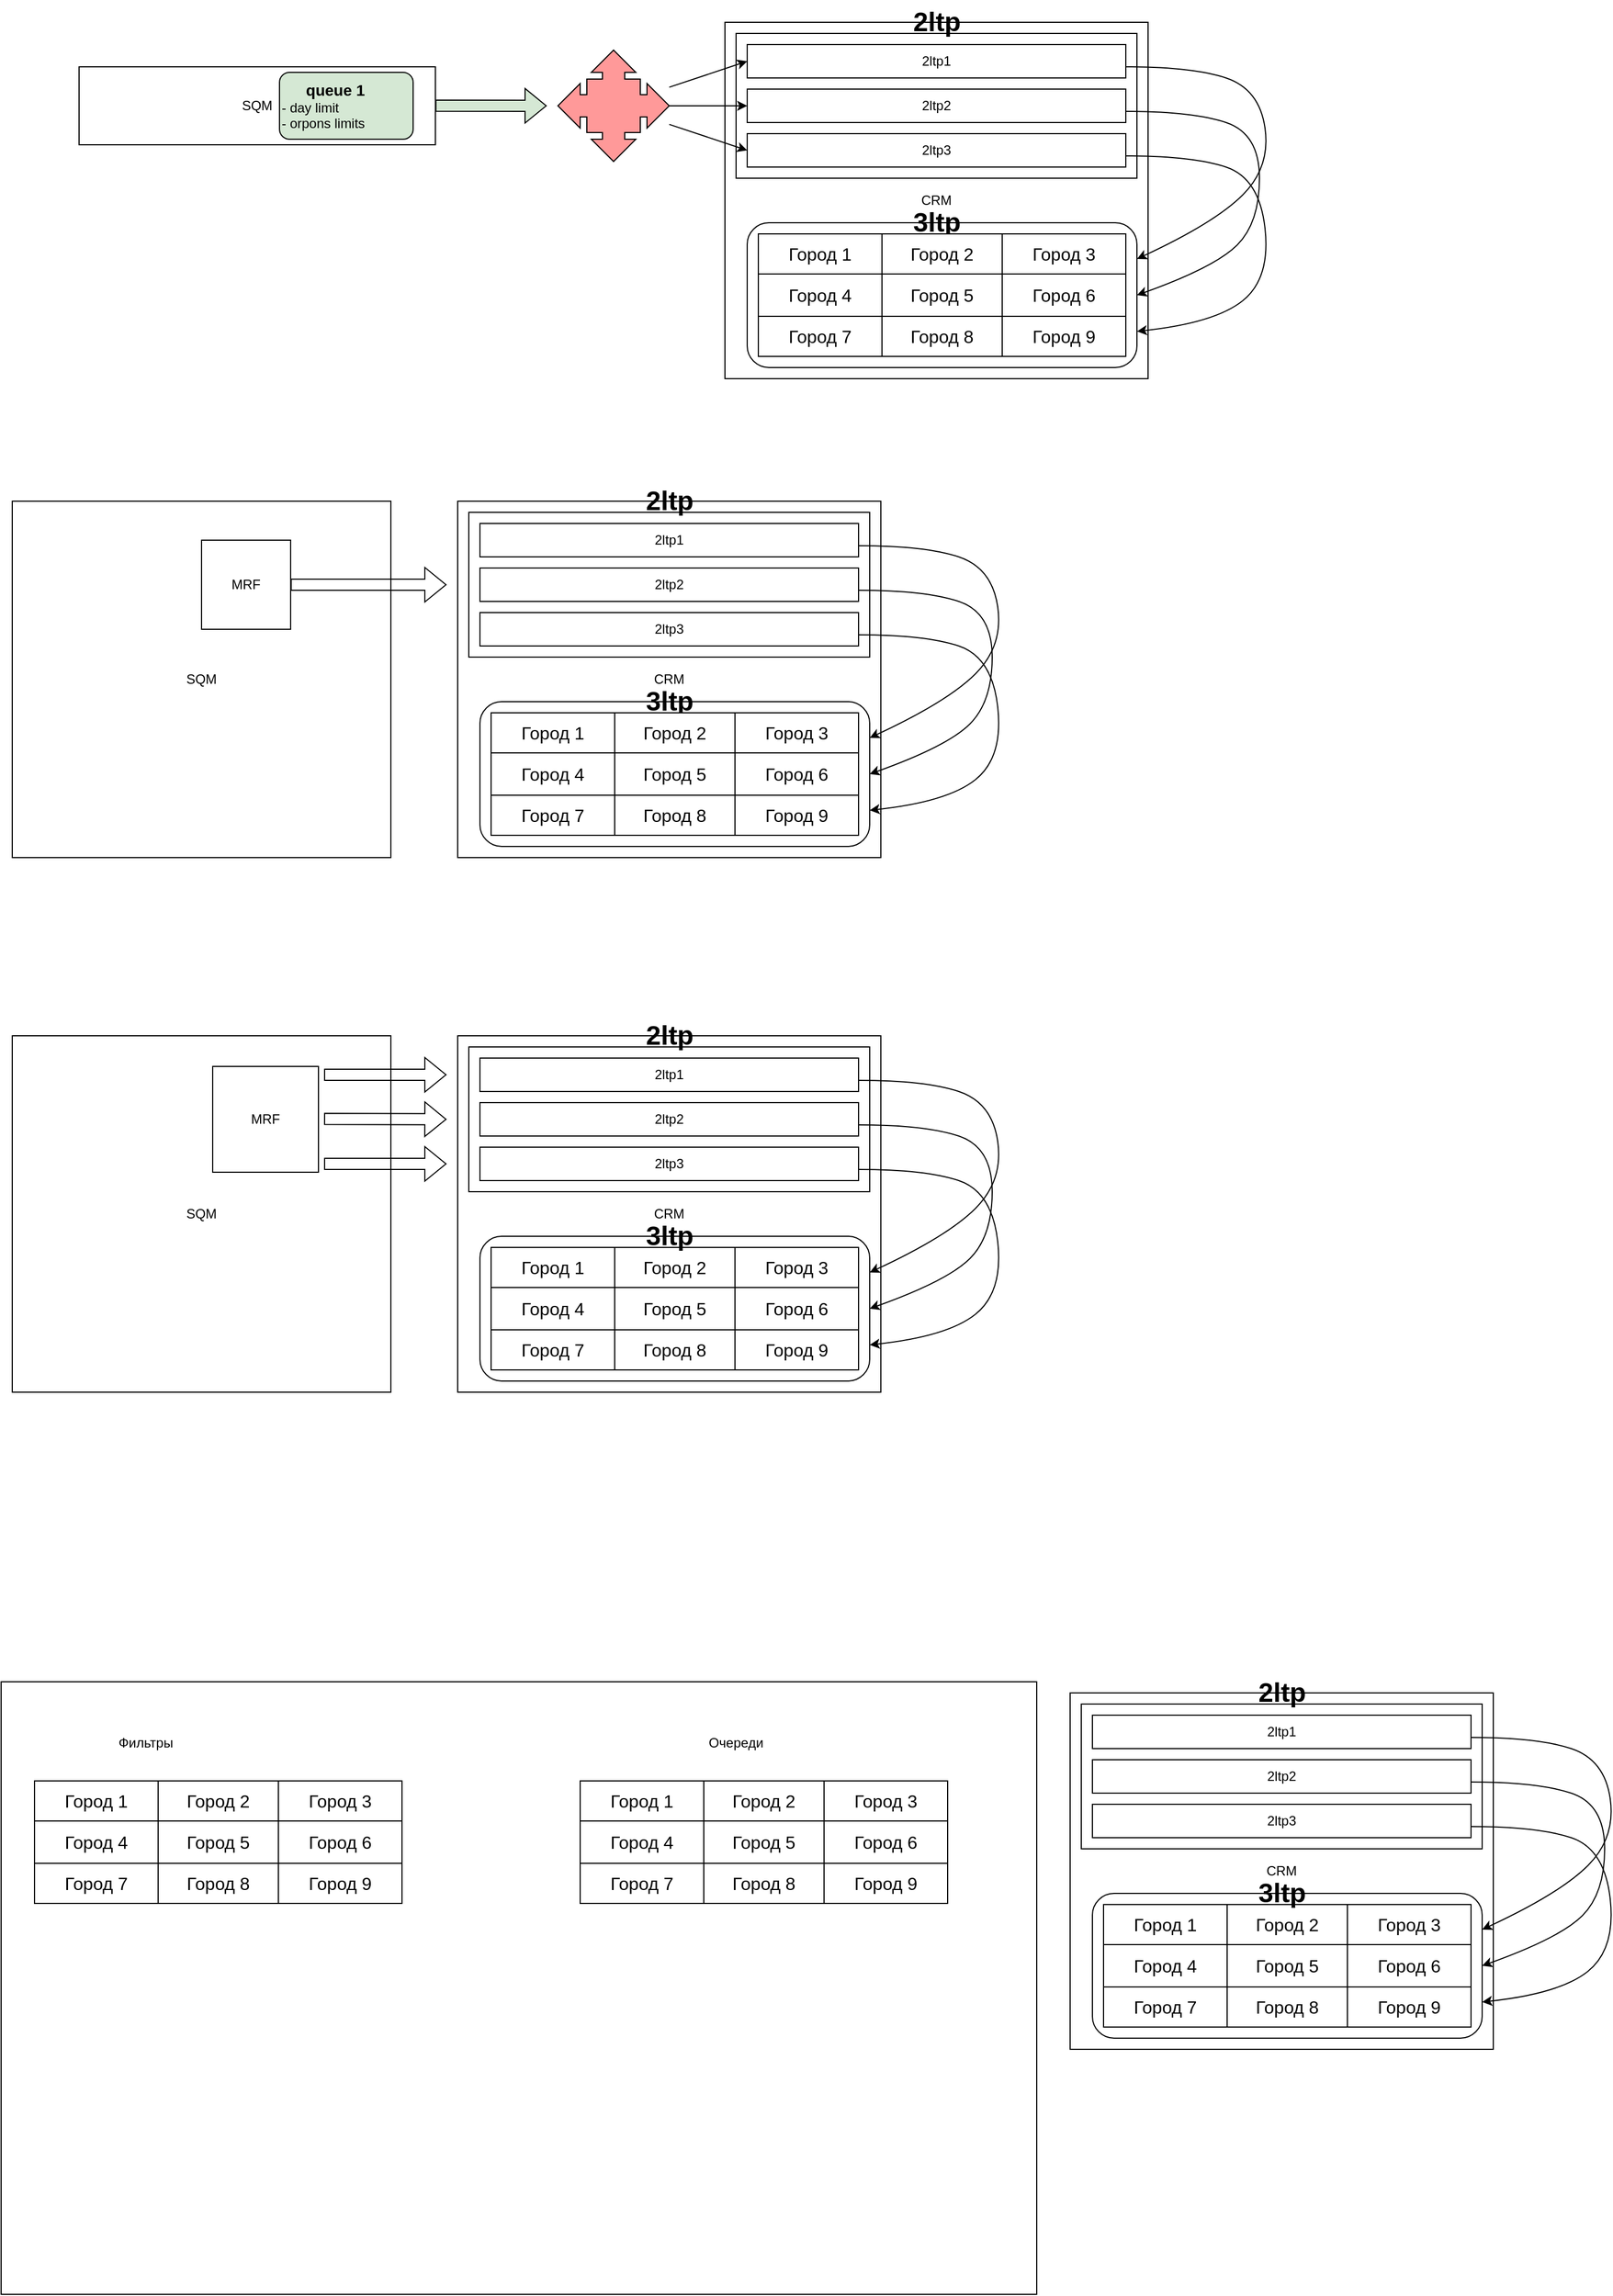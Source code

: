 <mxfile version="21.6.8" type="github">
  <diagram name="Страница 1" id="_SgSxWSje88ycNQbs6yl">
    <mxGraphModel dx="1205" dy="1643" grid="1" gridSize="10" guides="1" tooltips="1" connect="1" arrows="1" fold="1" page="1" pageScale="1" pageWidth="827" pageHeight="1169" math="0" shadow="0">
      <root>
        <mxCell id="0" />
        <mxCell id="1" parent="0" />
        <mxCell id="6tDO8C93BkJm-LoGMtiR-123" value="" style="rounded=0;whiteSpace=wrap;html=1;" parent="1" vertex="1">
          <mxGeometry x="30" y="1080" width="930" height="550" as="geometry" />
        </mxCell>
        <mxCell id="6tDO8C93BkJm-LoGMtiR-1" value="SQM" style="rounded=0;whiteSpace=wrap;html=1;" parent="1" vertex="1">
          <mxGeometry x="40" y="20" width="340" height="320" as="geometry" />
        </mxCell>
        <mxCell id="6tDO8C93BkJm-LoGMtiR-2" value="CRM" style="rounded=0;whiteSpace=wrap;html=1;" parent="1" vertex="1">
          <mxGeometry x="440" y="20" width="380" height="320" as="geometry" />
        </mxCell>
        <mxCell id="6tDO8C93BkJm-LoGMtiR-3" value="" style="rounded=0;whiteSpace=wrap;html=1;" parent="1" vertex="1">
          <mxGeometry x="450" y="30" width="360" height="130" as="geometry" />
        </mxCell>
        <mxCell id="6tDO8C93BkJm-LoGMtiR-5" value="" style="rounded=1;whiteSpace=wrap;html=1;" parent="1" vertex="1">
          <mxGeometry x="460" y="200" width="350" height="130" as="geometry" />
        </mxCell>
        <mxCell id="6tDO8C93BkJm-LoGMtiR-6" value="" style="rounded=0;whiteSpace=wrap;html=1;" parent="1" vertex="1">
          <mxGeometry x="460" y="40" width="340" height="30" as="geometry" />
        </mxCell>
        <mxCell id="6tDO8C93BkJm-LoGMtiR-7" value="" style="rounded=0;whiteSpace=wrap;html=1;" parent="1" vertex="1">
          <mxGeometry x="460" y="80" width="340" height="30" as="geometry" />
        </mxCell>
        <mxCell id="6tDO8C93BkJm-LoGMtiR-8" value="" style="rounded=0;whiteSpace=wrap;html=1;" parent="1" vertex="1">
          <mxGeometry x="460" y="120" width="340" height="30" as="geometry" />
        </mxCell>
        <mxCell id="6tDO8C93BkJm-LoGMtiR-10" value="" style="curved=1;endArrow=classic;html=1;rounded=0;entryX=1;entryY=0.25;entryDx=0;entryDy=0;" parent="1" target="6tDO8C93BkJm-LoGMtiR-5" edge="1">
          <mxGeometry width="50" height="50" relative="1" as="geometry">
            <mxPoint x="800" y="60" as="sourcePoint" />
            <mxPoint x="860" y="180" as="targetPoint" />
            <Array as="points">
              <mxPoint x="860" y="60" />
              <mxPoint x="920" y="80" />
              <mxPoint x="930" y="150" />
              <mxPoint x="880" y="200" />
            </Array>
          </mxGeometry>
        </mxCell>
        <mxCell id="6tDO8C93BkJm-LoGMtiR-11" value="" style="curved=1;endArrow=classic;html=1;rounded=0;entryX=1;entryY=0.5;entryDx=0;entryDy=0;" parent="1" target="6tDO8C93BkJm-LoGMtiR-5" edge="1">
          <mxGeometry width="50" height="50" relative="1" as="geometry">
            <mxPoint x="800" y="100" as="sourcePoint" />
            <mxPoint x="635" y="240" as="targetPoint" />
            <Array as="points">
              <mxPoint x="860" y="100" />
              <mxPoint x="920" y="120" />
              <mxPoint x="920" y="200" />
              <mxPoint x="880" y="240" />
            </Array>
          </mxGeometry>
        </mxCell>
        <mxCell id="6tDO8C93BkJm-LoGMtiR-12" value="" style="curved=1;endArrow=classic;html=1;rounded=0;entryX=1;entryY=0.75;entryDx=0;entryDy=0;" parent="1" target="6tDO8C93BkJm-LoGMtiR-5" edge="1">
          <mxGeometry width="50" height="50" relative="1" as="geometry">
            <mxPoint x="800" y="140" as="sourcePoint" />
            <mxPoint x="810" y="240" as="targetPoint" />
            <Array as="points">
              <mxPoint x="860" y="140" />
              <mxPoint x="920" y="160" />
              <mxPoint x="930" y="250" />
              <mxPoint x="880" y="290" />
            </Array>
          </mxGeometry>
        </mxCell>
        <mxCell id="6tDO8C93BkJm-LoGMtiR-26" value="3ltp" style="text;strokeColor=none;fillColor=none;html=1;fontSize=24;fontStyle=1;verticalAlign=middle;align=center;" parent="1" vertex="1">
          <mxGeometry x="580" y="180" width="100" height="40" as="geometry" />
        </mxCell>
        <mxCell id="6tDO8C93BkJm-LoGMtiR-27" value="2ltp" style="text;strokeColor=none;fillColor=none;html=1;fontSize=24;fontStyle=1;verticalAlign=middle;align=center;" parent="1" vertex="1">
          <mxGeometry x="580" width="100" height="40" as="geometry" />
        </mxCell>
        <mxCell id="6tDO8C93BkJm-LoGMtiR-28" value="2ltp1" style="text;html=1;strokeColor=none;fillColor=none;align=center;verticalAlign=middle;whiteSpace=wrap;rounded=0;" parent="1" vertex="1">
          <mxGeometry x="600" y="40" width="60" height="30" as="geometry" />
        </mxCell>
        <mxCell id="6tDO8C93BkJm-LoGMtiR-29" value="2ltp2" style="text;html=1;strokeColor=none;fillColor=none;align=center;verticalAlign=middle;whiteSpace=wrap;rounded=0;" parent="1" vertex="1">
          <mxGeometry x="600" y="80" width="60" height="30" as="geometry" />
        </mxCell>
        <mxCell id="6tDO8C93BkJm-LoGMtiR-30" value="2ltp3" style="text;html=1;strokeColor=none;fillColor=none;align=center;verticalAlign=middle;whiteSpace=wrap;rounded=0;" parent="1" vertex="1">
          <mxGeometry x="600" y="120" width="60" height="30" as="geometry" />
        </mxCell>
        <mxCell id="6tDO8C93BkJm-LoGMtiR-31" value="" style="shape=flexArrow;endArrow=classic;html=1;rounded=0;" parent="1" source="6tDO8C93BkJm-LoGMtiR-32" edge="1">
          <mxGeometry width="50" height="50" relative="1" as="geometry">
            <mxPoint x="330" y="90" as="sourcePoint" />
            <mxPoint x="430" y="95" as="targetPoint" />
          </mxGeometry>
        </mxCell>
        <mxCell id="6tDO8C93BkJm-LoGMtiR-32" value="MRF" style="whiteSpace=wrap;html=1;aspect=fixed;" parent="1" vertex="1">
          <mxGeometry x="210" y="55" width="80" height="80" as="geometry" />
        </mxCell>
        <mxCell id="6tDO8C93BkJm-LoGMtiR-33" value="SQM" style="rounded=0;whiteSpace=wrap;html=1;" parent="1" vertex="1">
          <mxGeometry x="40" y="500" width="340" height="320" as="geometry" />
        </mxCell>
        <mxCell id="6tDO8C93BkJm-LoGMtiR-34" value="CRM" style="rounded=0;whiteSpace=wrap;html=1;" parent="1" vertex="1">
          <mxGeometry x="440" y="500" width="380" height="320" as="geometry" />
        </mxCell>
        <mxCell id="6tDO8C93BkJm-LoGMtiR-35" value="" style="rounded=0;whiteSpace=wrap;html=1;" parent="1" vertex="1">
          <mxGeometry x="450" y="510" width="360" height="130" as="geometry" />
        </mxCell>
        <mxCell id="6tDO8C93BkJm-LoGMtiR-36" value="" style="rounded=1;whiteSpace=wrap;html=1;" parent="1" vertex="1">
          <mxGeometry x="460" y="680" width="350" height="130" as="geometry" />
        </mxCell>
        <mxCell id="6tDO8C93BkJm-LoGMtiR-37" value="" style="rounded=0;whiteSpace=wrap;html=1;" parent="1" vertex="1">
          <mxGeometry x="460" y="520" width="340" height="30" as="geometry" />
        </mxCell>
        <mxCell id="6tDO8C93BkJm-LoGMtiR-38" value="" style="rounded=0;whiteSpace=wrap;html=1;" parent="1" vertex="1">
          <mxGeometry x="460" y="560" width="340" height="30" as="geometry" />
        </mxCell>
        <mxCell id="6tDO8C93BkJm-LoGMtiR-39" value="" style="rounded=0;whiteSpace=wrap;html=1;" parent="1" vertex="1">
          <mxGeometry x="460" y="600" width="340" height="30" as="geometry" />
        </mxCell>
        <mxCell id="6tDO8C93BkJm-LoGMtiR-40" value="" style="curved=1;endArrow=classic;html=1;rounded=0;entryX=1;entryY=0.25;entryDx=0;entryDy=0;" parent="1" target="6tDO8C93BkJm-LoGMtiR-36" edge="1">
          <mxGeometry width="50" height="50" relative="1" as="geometry">
            <mxPoint x="800" y="540" as="sourcePoint" />
            <mxPoint x="860" y="660" as="targetPoint" />
            <Array as="points">
              <mxPoint x="860" y="540" />
              <mxPoint x="920" y="560" />
              <mxPoint x="930" y="630" />
              <mxPoint x="880" y="680" />
            </Array>
          </mxGeometry>
        </mxCell>
        <mxCell id="6tDO8C93BkJm-LoGMtiR-41" value="" style="curved=1;endArrow=classic;html=1;rounded=0;entryX=1;entryY=0.5;entryDx=0;entryDy=0;" parent="1" target="6tDO8C93BkJm-LoGMtiR-36" edge="1">
          <mxGeometry width="50" height="50" relative="1" as="geometry">
            <mxPoint x="800" y="580" as="sourcePoint" />
            <mxPoint x="635" y="720" as="targetPoint" />
            <Array as="points">
              <mxPoint x="860" y="580" />
              <mxPoint x="920" y="600" />
              <mxPoint x="920" y="680" />
              <mxPoint x="880" y="720" />
            </Array>
          </mxGeometry>
        </mxCell>
        <mxCell id="6tDO8C93BkJm-LoGMtiR-42" value="" style="curved=1;endArrow=classic;html=1;rounded=0;entryX=1;entryY=0.75;entryDx=0;entryDy=0;" parent="1" target="6tDO8C93BkJm-LoGMtiR-36" edge="1">
          <mxGeometry width="50" height="50" relative="1" as="geometry">
            <mxPoint x="800" y="620" as="sourcePoint" />
            <mxPoint x="810" y="720" as="targetPoint" />
            <Array as="points">
              <mxPoint x="860" y="620" />
              <mxPoint x="920" y="640" />
              <mxPoint x="930" y="730" />
              <mxPoint x="880" y="770" />
            </Array>
          </mxGeometry>
        </mxCell>
        <mxCell id="6tDO8C93BkJm-LoGMtiR-43" value="" style="shape=table;startSize=0;container=1;collapsible=0;childLayout=tableLayout;fontSize=16;" parent="1" vertex="1">
          <mxGeometry x="470" y="690" width="330" height="110" as="geometry" />
        </mxCell>
        <mxCell id="6tDO8C93BkJm-LoGMtiR-44" value="" style="shape=tableRow;horizontal=0;startSize=0;swimlaneHead=0;swimlaneBody=0;strokeColor=inherit;top=0;left=0;bottom=0;right=0;collapsible=0;dropTarget=0;fillColor=none;points=[[0,0.5],[1,0.5]];portConstraint=eastwest;fontSize=16;" parent="6tDO8C93BkJm-LoGMtiR-43" vertex="1">
          <mxGeometry width="330" height="36" as="geometry" />
        </mxCell>
        <mxCell id="6tDO8C93BkJm-LoGMtiR-45" value="Город 1" style="shape=partialRectangle;html=1;whiteSpace=wrap;connectable=0;strokeColor=inherit;overflow=hidden;fillColor=none;top=0;left=0;bottom=0;right=0;pointerEvents=1;fontSize=16;" parent="6tDO8C93BkJm-LoGMtiR-44" vertex="1">
          <mxGeometry width="111" height="36" as="geometry">
            <mxRectangle width="111" height="36" as="alternateBounds" />
          </mxGeometry>
        </mxCell>
        <mxCell id="6tDO8C93BkJm-LoGMtiR-46" value="Город 2" style="shape=partialRectangle;html=1;whiteSpace=wrap;connectable=0;strokeColor=inherit;overflow=hidden;fillColor=none;top=0;left=0;bottom=0;right=0;pointerEvents=1;fontSize=16;" parent="6tDO8C93BkJm-LoGMtiR-44" vertex="1">
          <mxGeometry x="111" width="108" height="36" as="geometry">
            <mxRectangle width="108" height="36" as="alternateBounds" />
          </mxGeometry>
        </mxCell>
        <mxCell id="6tDO8C93BkJm-LoGMtiR-47" value="Город 3" style="shape=partialRectangle;html=1;whiteSpace=wrap;connectable=0;strokeColor=inherit;overflow=hidden;fillColor=none;top=0;left=0;bottom=0;right=0;pointerEvents=1;fontSize=16;" parent="6tDO8C93BkJm-LoGMtiR-44" vertex="1">
          <mxGeometry x="219" width="111" height="36" as="geometry">
            <mxRectangle width="111" height="36" as="alternateBounds" />
          </mxGeometry>
        </mxCell>
        <mxCell id="6tDO8C93BkJm-LoGMtiR-48" value="" style="shape=tableRow;horizontal=0;startSize=0;swimlaneHead=0;swimlaneBody=0;strokeColor=inherit;top=0;left=0;bottom=0;right=0;collapsible=0;dropTarget=0;fillColor=none;points=[[0,0.5],[1,0.5]];portConstraint=eastwest;fontSize=16;" parent="6tDO8C93BkJm-LoGMtiR-43" vertex="1">
          <mxGeometry y="36" width="330" height="38" as="geometry" />
        </mxCell>
        <mxCell id="6tDO8C93BkJm-LoGMtiR-49" value="Город 4" style="shape=partialRectangle;html=1;whiteSpace=wrap;connectable=0;strokeColor=inherit;overflow=hidden;fillColor=none;top=0;left=0;bottom=0;right=0;pointerEvents=1;fontSize=16;" parent="6tDO8C93BkJm-LoGMtiR-48" vertex="1">
          <mxGeometry width="111" height="38" as="geometry">
            <mxRectangle width="111" height="38" as="alternateBounds" />
          </mxGeometry>
        </mxCell>
        <mxCell id="6tDO8C93BkJm-LoGMtiR-50" value="Город 5" style="shape=partialRectangle;html=1;whiteSpace=wrap;connectable=0;strokeColor=inherit;overflow=hidden;fillColor=none;top=0;left=0;bottom=0;right=0;pointerEvents=1;fontSize=16;" parent="6tDO8C93BkJm-LoGMtiR-48" vertex="1">
          <mxGeometry x="111" width="108" height="38" as="geometry">
            <mxRectangle width="108" height="38" as="alternateBounds" />
          </mxGeometry>
        </mxCell>
        <mxCell id="6tDO8C93BkJm-LoGMtiR-51" value="Город 6" style="shape=partialRectangle;html=1;whiteSpace=wrap;connectable=0;strokeColor=inherit;overflow=hidden;fillColor=none;top=0;left=0;bottom=0;right=0;pointerEvents=1;fontSize=16;" parent="6tDO8C93BkJm-LoGMtiR-48" vertex="1">
          <mxGeometry x="219" width="111" height="38" as="geometry">
            <mxRectangle width="111" height="38" as="alternateBounds" />
          </mxGeometry>
        </mxCell>
        <mxCell id="6tDO8C93BkJm-LoGMtiR-52" value="" style="shape=tableRow;horizontal=0;startSize=0;swimlaneHead=0;swimlaneBody=0;strokeColor=inherit;top=0;left=0;bottom=0;right=0;collapsible=0;dropTarget=0;fillColor=none;points=[[0,0.5],[1,0.5]];portConstraint=eastwest;fontSize=16;" parent="6tDO8C93BkJm-LoGMtiR-43" vertex="1">
          <mxGeometry y="74" width="330" height="36" as="geometry" />
        </mxCell>
        <mxCell id="6tDO8C93BkJm-LoGMtiR-53" value="Город 7" style="shape=partialRectangle;html=1;whiteSpace=wrap;connectable=0;strokeColor=inherit;overflow=hidden;fillColor=none;top=0;left=0;bottom=0;right=0;pointerEvents=1;fontSize=16;" parent="6tDO8C93BkJm-LoGMtiR-52" vertex="1">
          <mxGeometry width="111" height="36" as="geometry">
            <mxRectangle width="111" height="36" as="alternateBounds" />
          </mxGeometry>
        </mxCell>
        <mxCell id="6tDO8C93BkJm-LoGMtiR-54" value="Город 8" style="shape=partialRectangle;html=1;whiteSpace=wrap;connectable=0;strokeColor=inherit;overflow=hidden;fillColor=none;top=0;left=0;bottom=0;right=0;pointerEvents=1;fontSize=16;" parent="6tDO8C93BkJm-LoGMtiR-52" vertex="1">
          <mxGeometry x="111" width="108" height="36" as="geometry">
            <mxRectangle width="108" height="36" as="alternateBounds" />
          </mxGeometry>
        </mxCell>
        <mxCell id="6tDO8C93BkJm-LoGMtiR-55" value="Город 9" style="shape=partialRectangle;html=1;whiteSpace=wrap;connectable=0;strokeColor=inherit;overflow=hidden;fillColor=none;top=0;left=0;bottom=0;right=0;pointerEvents=1;fontSize=16;" parent="6tDO8C93BkJm-LoGMtiR-52" vertex="1">
          <mxGeometry x="219" width="111" height="36" as="geometry">
            <mxRectangle width="111" height="36" as="alternateBounds" />
          </mxGeometry>
        </mxCell>
        <mxCell id="6tDO8C93BkJm-LoGMtiR-56" value="3ltp" style="text;strokeColor=none;fillColor=none;html=1;fontSize=24;fontStyle=1;verticalAlign=middle;align=center;" parent="1" vertex="1">
          <mxGeometry x="580" y="660" width="100" height="40" as="geometry" />
        </mxCell>
        <mxCell id="6tDO8C93BkJm-LoGMtiR-57" value="2ltp" style="text;strokeColor=none;fillColor=none;html=1;fontSize=24;fontStyle=1;verticalAlign=middle;align=center;" parent="1" vertex="1">
          <mxGeometry x="580" y="480" width="100" height="40" as="geometry" />
        </mxCell>
        <mxCell id="6tDO8C93BkJm-LoGMtiR-58" value="2ltp1" style="text;html=1;strokeColor=none;fillColor=none;align=center;verticalAlign=middle;whiteSpace=wrap;rounded=0;" parent="1" vertex="1">
          <mxGeometry x="600" y="520" width="60" height="30" as="geometry" />
        </mxCell>
        <mxCell id="6tDO8C93BkJm-LoGMtiR-59" value="2ltp2" style="text;html=1;strokeColor=none;fillColor=none;align=center;verticalAlign=middle;whiteSpace=wrap;rounded=0;" parent="1" vertex="1">
          <mxGeometry x="600" y="560" width="60" height="30" as="geometry" />
        </mxCell>
        <mxCell id="6tDO8C93BkJm-LoGMtiR-60" value="2ltp3" style="text;html=1;strokeColor=none;fillColor=none;align=center;verticalAlign=middle;whiteSpace=wrap;rounded=0;" parent="1" vertex="1">
          <mxGeometry x="600" y="600" width="60" height="30" as="geometry" />
        </mxCell>
        <mxCell id="6tDO8C93BkJm-LoGMtiR-61" value="" style="shape=flexArrow;endArrow=classic;html=1;rounded=0;" parent="1" edge="1">
          <mxGeometry width="50" height="50" relative="1" as="geometry">
            <mxPoint x="320" y="535" as="sourcePoint" />
            <mxPoint x="430" y="535" as="targetPoint" />
          </mxGeometry>
        </mxCell>
        <mxCell id="6tDO8C93BkJm-LoGMtiR-62" value="MRF" style="whiteSpace=wrap;html=1;aspect=fixed;" parent="1" vertex="1">
          <mxGeometry x="220" y="527.5" width="95" height="95" as="geometry" />
        </mxCell>
        <mxCell id="6tDO8C93BkJm-LoGMtiR-63" value="" style="shape=flexArrow;endArrow=classic;html=1;rounded=0;" parent="1" edge="1">
          <mxGeometry width="50" height="50" relative="1" as="geometry">
            <mxPoint x="320" y="574.58" as="sourcePoint" />
            <mxPoint x="430" y="575" as="targetPoint" />
          </mxGeometry>
        </mxCell>
        <mxCell id="6tDO8C93BkJm-LoGMtiR-64" value="" style="shape=flexArrow;endArrow=classic;html=1;rounded=0;" parent="1" edge="1">
          <mxGeometry width="50" height="50" relative="1" as="geometry">
            <mxPoint x="320" y="615" as="sourcePoint" />
            <mxPoint x="430" y="615" as="targetPoint" />
          </mxGeometry>
        </mxCell>
        <mxCell id="6tDO8C93BkJm-LoGMtiR-65" value="" style="shape=table;startSize=0;container=1;collapsible=0;childLayout=tableLayout;fontSize=16;" parent="1" vertex="1">
          <mxGeometry x="470" y="210" width="330" height="110" as="geometry" />
        </mxCell>
        <mxCell id="6tDO8C93BkJm-LoGMtiR-66" value="" style="shape=tableRow;horizontal=0;startSize=0;swimlaneHead=0;swimlaneBody=0;strokeColor=inherit;top=0;left=0;bottom=0;right=0;collapsible=0;dropTarget=0;fillColor=none;points=[[0,0.5],[1,0.5]];portConstraint=eastwest;fontSize=16;" parent="6tDO8C93BkJm-LoGMtiR-65" vertex="1">
          <mxGeometry width="330" height="36" as="geometry" />
        </mxCell>
        <mxCell id="6tDO8C93BkJm-LoGMtiR-67" value="Город 1" style="shape=partialRectangle;html=1;whiteSpace=wrap;connectable=0;strokeColor=inherit;overflow=hidden;fillColor=none;top=0;left=0;bottom=0;right=0;pointerEvents=1;fontSize=16;" parent="6tDO8C93BkJm-LoGMtiR-66" vertex="1">
          <mxGeometry width="111" height="36" as="geometry">
            <mxRectangle width="111" height="36" as="alternateBounds" />
          </mxGeometry>
        </mxCell>
        <mxCell id="6tDO8C93BkJm-LoGMtiR-68" value="Город 2" style="shape=partialRectangle;html=1;whiteSpace=wrap;connectable=0;strokeColor=inherit;overflow=hidden;fillColor=none;top=0;left=0;bottom=0;right=0;pointerEvents=1;fontSize=16;" parent="6tDO8C93BkJm-LoGMtiR-66" vertex="1">
          <mxGeometry x="111" width="108" height="36" as="geometry">
            <mxRectangle width="108" height="36" as="alternateBounds" />
          </mxGeometry>
        </mxCell>
        <mxCell id="6tDO8C93BkJm-LoGMtiR-69" value="Город 3" style="shape=partialRectangle;html=1;whiteSpace=wrap;connectable=0;strokeColor=inherit;overflow=hidden;fillColor=none;top=0;left=0;bottom=0;right=0;pointerEvents=1;fontSize=16;" parent="6tDO8C93BkJm-LoGMtiR-66" vertex="1">
          <mxGeometry x="219" width="111" height="36" as="geometry">
            <mxRectangle width="111" height="36" as="alternateBounds" />
          </mxGeometry>
        </mxCell>
        <mxCell id="6tDO8C93BkJm-LoGMtiR-70" value="" style="shape=tableRow;horizontal=0;startSize=0;swimlaneHead=0;swimlaneBody=0;strokeColor=inherit;top=0;left=0;bottom=0;right=0;collapsible=0;dropTarget=0;fillColor=none;points=[[0,0.5],[1,0.5]];portConstraint=eastwest;fontSize=16;" parent="6tDO8C93BkJm-LoGMtiR-65" vertex="1">
          <mxGeometry y="36" width="330" height="38" as="geometry" />
        </mxCell>
        <mxCell id="6tDO8C93BkJm-LoGMtiR-71" value="Город 4" style="shape=partialRectangle;html=1;whiteSpace=wrap;connectable=0;strokeColor=inherit;overflow=hidden;fillColor=none;top=0;left=0;bottom=0;right=0;pointerEvents=1;fontSize=16;" parent="6tDO8C93BkJm-LoGMtiR-70" vertex="1">
          <mxGeometry width="111" height="38" as="geometry">
            <mxRectangle width="111" height="38" as="alternateBounds" />
          </mxGeometry>
        </mxCell>
        <mxCell id="6tDO8C93BkJm-LoGMtiR-72" value="Город 5" style="shape=partialRectangle;html=1;whiteSpace=wrap;connectable=0;strokeColor=inherit;overflow=hidden;fillColor=none;top=0;left=0;bottom=0;right=0;pointerEvents=1;fontSize=16;" parent="6tDO8C93BkJm-LoGMtiR-70" vertex="1">
          <mxGeometry x="111" width="108" height="38" as="geometry">
            <mxRectangle width="108" height="38" as="alternateBounds" />
          </mxGeometry>
        </mxCell>
        <mxCell id="6tDO8C93BkJm-LoGMtiR-73" value="Город 6" style="shape=partialRectangle;html=1;whiteSpace=wrap;connectable=0;strokeColor=inherit;overflow=hidden;fillColor=none;top=0;left=0;bottom=0;right=0;pointerEvents=1;fontSize=16;" parent="6tDO8C93BkJm-LoGMtiR-70" vertex="1">
          <mxGeometry x="219" width="111" height="38" as="geometry">
            <mxRectangle width="111" height="38" as="alternateBounds" />
          </mxGeometry>
        </mxCell>
        <mxCell id="6tDO8C93BkJm-LoGMtiR-74" value="" style="shape=tableRow;horizontal=0;startSize=0;swimlaneHead=0;swimlaneBody=0;strokeColor=inherit;top=0;left=0;bottom=0;right=0;collapsible=0;dropTarget=0;fillColor=none;points=[[0,0.5],[1,0.5]];portConstraint=eastwest;fontSize=16;" parent="6tDO8C93BkJm-LoGMtiR-65" vertex="1">
          <mxGeometry y="74" width="330" height="36" as="geometry" />
        </mxCell>
        <mxCell id="6tDO8C93BkJm-LoGMtiR-75" value="Город 7" style="shape=partialRectangle;html=1;whiteSpace=wrap;connectable=0;strokeColor=inherit;overflow=hidden;fillColor=none;top=0;left=0;bottom=0;right=0;pointerEvents=1;fontSize=16;" parent="6tDO8C93BkJm-LoGMtiR-74" vertex="1">
          <mxGeometry width="111" height="36" as="geometry">
            <mxRectangle width="111" height="36" as="alternateBounds" />
          </mxGeometry>
        </mxCell>
        <mxCell id="6tDO8C93BkJm-LoGMtiR-76" value="Город 8" style="shape=partialRectangle;html=1;whiteSpace=wrap;connectable=0;strokeColor=inherit;overflow=hidden;fillColor=none;top=0;left=0;bottom=0;right=0;pointerEvents=1;fontSize=16;" parent="6tDO8C93BkJm-LoGMtiR-74" vertex="1">
          <mxGeometry x="111" width="108" height="36" as="geometry">
            <mxRectangle width="108" height="36" as="alternateBounds" />
          </mxGeometry>
        </mxCell>
        <mxCell id="6tDO8C93BkJm-LoGMtiR-77" value="Город 9" style="shape=partialRectangle;html=1;whiteSpace=wrap;connectable=0;strokeColor=inherit;overflow=hidden;fillColor=none;top=0;left=0;bottom=0;right=0;pointerEvents=1;fontSize=16;" parent="6tDO8C93BkJm-LoGMtiR-74" vertex="1">
          <mxGeometry x="219" width="111" height="36" as="geometry">
            <mxRectangle width="111" height="36" as="alternateBounds" />
          </mxGeometry>
        </mxCell>
        <mxCell id="6tDO8C93BkJm-LoGMtiR-79" value="CRM" style="rounded=0;whiteSpace=wrap;html=1;" parent="1" vertex="1">
          <mxGeometry x="990" y="1090" width="380" height="320" as="geometry" />
        </mxCell>
        <mxCell id="6tDO8C93BkJm-LoGMtiR-80" value="" style="rounded=0;whiteSpace=wrap;html=1;" parent="1" vertex="1">
          <mxGeometry x="1000" y="1100" width="360" height="130" as="geometry" />
        </mxCell>
        <mxCell id="6tDO8C93BkJm-LoGMtiR-81" value="" style="rounded=1;whiteSpace=wrap;html=1;" parent="1" vertex="1">
          <mxGeometry x="1010" y="1270" width="350" height="130" as="geometry" />
        </mxCell>
        <mxCell id="6tDO8C93BkJm-LoGMtiR-82" value="" style="rounded=0;whiteSpace=wrap;html=1;" parent="1" vertex="1">
          <mxGeometry x="1010" y="1110" width="340" height="30" as="geometry" />
        </mxCell>
        <mxCell id="6tDO8C93BkJm-LoGMtiR-83" value="" style="rounded=0;whiteSpace=wrap;html=1;" parent="1" vertex="1">
          <mxGeometry x="1010" y="1150" width="340" height="30" as="geometry" />
        </mxCell>
        <mxCell id="6tDO8C93BkJm-LoGMtiR-84" value="" style="rounded=0;whiteSpace=wrap;html=1;" parent="1" vertex="1">
          <mxGeometry x="1010" y="1190" width="340" height="30" as="geometry" />
        </mxCell>
        <mxCell id="6tDO8C93BkJm-LoGMtiR-85" value="" style="curved=1;endArrow=classic;html=1;rounded=0;entryX=1;entryY=0.25;entryDx=0;entryDy=0;" parent="1" target="6tDO8C93BkJm-LoGMtiR-81" edge="1">
          <mxGeometry width="50" height="50" relative="1" as="geometry">
            <mxPoint x="1350" y="1130" as="sourcePoint" />
            <mxPoint x="1410" y="1250" as="targetPoint" />
            <Array as="points">
              <mxPoint x="1410" y="1130" />
              <mxPoint x="1470" y="1150" />
              <mxPoint x="1480" y="1220" />
              <mxPoint x="1430" y="1270" />
            </Array>
          </mxGeometry>
        </mxCell>
        <mxCell id="6tDO8C93BkJm-LoGMtiR-86" value="" style="curved=1;endArrow=classic;html=1;rounded=0;entryX=1;entryY=0.5;entryDx=0;entryDy=0;" parent="1" target="6tDO8C93BkJm-LoGMtiR-81" edge="1">
          <mxGeometry width="50" height="50" relative="1" as="geometry">
            <mxPoint x="1350" y="1170" as="sourcePoint" />
            <mxPoint x="1185" y="1310" as="targetPoint" />
            <Array as="points">
              <mxPoint x="1410" y="1170" />
              <mxPoint x="1470" y="1190" />
              <mxPoint x="1470" y="1270" />
              <mxPoint x="1430" y="1310" />
            </Array>
          </mxGeometry>
        </mxCell>
        <mxCell id="6tDO8C93BkJm-LoGMtiR-87" value="" style="curved=1;endArrow=classic;html=1;rounded=0;entryX=1;entryY=0.75;entryDx=0;entryDy=0;" parent="1" target="6tDO8C93BkJm-LoGMtiR-81" edge="1">
          <mxGeometry width="50" height="50" relative="1" as="geometry">
            <mxPoint x="1350" y="1210" as="sourcePoint" />
            <mxPoint x="1360" y="1310" as="targetPoint" />
            <Array as="points">
              <mxPoint x="1410" y="1210" />
              <mxPoint x="1470" y="1230" />
              <mxPoint x="1480" y="1320" />
              <mxPoint x="1430" y="1360" />
            </Array>
          </mxGeometry>
        </mxCell>
        <mxCell id="6tDO8C93BkJm-LoGMtiR-88" value="" style="shape=table;startSize=0;container=1;collapsible=0;childLayout=tableLayout;fontSize=16;" parent="1" vertex="1">
          <mxGeometry x="1020" y="1280" width="330" height="110" as="geometry" />
        </mxCell>
        <mxCell id="6tDO8C93BkJm-LoGMtiR-89" value="" style="shape=tableRow;horizontal=0;startSize=0;swimlaneHead=0;swimlaneBody=0;strokeColor=inherit;top=0;left=0;bottom=0;right=0;collapsible=0;dropTarget=0;fillColor=none;points=[[0,0.5],[1,0.5]];portConstraint=eastwest;fontSize=16;" parent="6tDO8C93BkJm-LoGMtiR-88" vertex="1">
          <mxGeometry width="330" height="36" as="geometry" />
        </mxCell>
        <mxCell id="6tDO8C93BkJm-LoGMtiR-90" value="Город 1" style="shape=partialRectangle;html=1;whiteSpace=wrap;connectable=0;strokeColor=inherit;overflow=hidden;fillColor=none;top=0;left=0;bottom=0;right=0;pointerEvents=1;fontSize=16;" parent="6tDO8C93BkJm-LoGMtiR-89" vertex="1">
          <mxGeometry width="111" height="36" as="geometry">
            <mxRectangle width="111" height="36" as="alternateBounds" />
          </mxGeometry>
        </mxCell>
        <mxCell id="6tDO8C93BkJm-LoGMtiR-91" value="Город 2" style="shape=partialRectangle;html=1;whiteSpace=wrap;connectable=0;strokeColor=inherit;overflow=hidden;fillColor=none;top=0;left=0;bottom=0;right=0;pointerEvents=1;fontSize=16;" parent="6tDO8C93BkJm-LoGMtiR-89" vertex="1">
          <mxGeometry x="111" width="108" height="36" as="geometry">
            <mxRectangle width="108" height="36" as="alternateBounds" />
          </mxGeometry>
        </mxCell>
        <mxCell id="6tDO8C93BkJm-LoGMtiR-92" value="Город 3" style="shape=partialRectangle;html=1;whiteSpace=wrap;connectable=0;strokeColor=inherit;overflow=hidden;fillColor=none;top=0;left=0;bottom=0;right=0;pointerEvents=1;fontSize=16;" parent="6tDO8C93BkJm-LoGMtiR-89" vertex="1">
          <mxGeometry x="219" width="111" height="36" as="geometry">
            <mxRectangle width="111" height="36" as="alternateBounds" />
          </mxGeometry>
        </mxCell>
        <mxCell id="6tDO8C93BkJm-LoGMtiR-93" value="" style="shape=tableRow;horizontal=0;startSize=0;swimlaneHead=0;swimlaneBody=0;strokeColor=inherit;top=0;left=0;bottom=0;right=0;collapsible=0;dropTarget=0;fillColor=none;points=[[0,0.5],[1,0.5]];portConstraint=eastwest;fontSize=16;" parent="6tDO8C93BkJm-LoGMtiR-88" vertex="1">
          <mxGeometry y="36" width="330" height="38" as="geometry" />
        </mxCell>
        <mxCell id="6tDO8C93BkJm-LoGMtiR-94" value="Город 4" style="shape=partialRectangle;html=1;whiteSpace=wrap;connectable=0;strokeColor=inherit;overflow=hidden;fillColor=none;top=0;left=0;bottom=0;right=0;pointerEvents=1;fontSize=16;" parent="6tDO8C93BkJm-LoGMtiR-93" vertex="1">
          <mxGeometry width="111" height="38" as="geometry">
            <mxRectangle width="111" height="38" as="alternateBounds" />
          </mxGeometry>
        </mxCell>
        <mxCell id="6tDO8C93BkJm-LoGMtiR-95" value="Город 5" style="shape=partialRectangle;html=1;whiteSpace=wrap;connectable=0;strokeColor=inherit;overflow=hidden;fillColor=none;top=0;left=0;bottom=0;right=0;pointerEvents=1;fontSize=16;" parent="6tDO8C93BkJm-LoGMtiR-93" vertex="1">
          <mxGeometry x="111" width="108" height="38" as="geometry">
            <mxRectangle width="108" height="38" as="alternateBounds" />
          </mxGeometry>
        </mxCell>
        <mxCell id="6tDO8C93BkJm-LoGMtiR-96" value="Город 6" style="shape=partialRectangle;html=1;whiteSpace=wrap;connectable=0;strokeColor=inherit;overflow=hidden;fillColor=none;top=0;left=0;bottom=0;right=0;pointerEvents=1;fontSize=16;" parent="6tDO8C93BkJm-LoGMtiR-93" vertex="1">
          <mxGeometry x="219" width="111" height="38" as="geometry">
            <mxRectangle width="111" height="38" as="alternateBounds" />
          </mxGeometry>
        </mxCell>
        <mxCell id="6tDO8C93BkJm-LoGMtiR-97" value="" style="shape=tableRow;horizontal=0;startSize=0;swimlaneHead=0;swimlaneBody=0;strokeColor=inherit;top=0;left=0;bottom=0;right=0;collapsible=0;dropTarget=0;fillColor=none;points=[[0,0.5],[1,0.5]];portConstraint=eastwest;fontSize=16;" parent="6tDO8C93BkJm-LoGMtiR-88" vertex="1">
          <mxGeometry y="74" width="330" height="36" as="geometry" />
        </mxCell>
        <mxCell id="6tDO8C93BkJm-LoGMtiR-98" value="Город 7" style="shape=partialRectangle;html=1;whiteSpace=wrap;connectable=0;strokeColor=inherit;overflow=hidden;fillColor=none;top=0;left=0;bottom=0;right=0;pointerEvents=1;fontSize=16;" parent="6tDO8C93BkJm-LoGMtiR-97" vertex="1">
          <mxGeometry width="111" height="36" as="geometry">
            <mxRectangle width="111" height="36" as="alternateBounds" />
          </mxGeometry>
        </mxCell>
        <mxCell id="6tDO8C93BkJm-LoGMtiR-99" value="Город 8" style="shape=partialRectangle;html=1;whiteSpace=wrap;connectable=0;strokeColor=inherit;overflow=hidden;fillColor=none;top=0;left=0;bottom=0;right=0;pointerEvents=1;fontSize=16;" parent="6tDO8C93BkJm-LoGMtiR-97" vertex="1">
          <mxGeometry x="111" width="108" height="36" as="geometry">
            <mxRectangle width="108" height="36" as="alternateBounds" />
          </mxGeometry>
        </mxCell>
        <mxCell id="6tDO8C93BkJm-LoGMtiR-100" value="Город 9" style="shape=partialRectangle;html=1;whiteSpace=wrap;connectable=0;strokeColor=inherit;overflow=hidden;fillColor=none;top=0;left=0;bottom=0;right=0;pointerEvents=1;fontSize=16;" parent="6tDO8C93BkJm-LoGMtiR-97" vertex="1">
          <mxGeometry x="219" width="111" height="36" as="geometry">
            <mxRectangle width="111" height="36" as="alternateBounds" />
          </mxGeometry>
        </mxCell>
        <mxCell id="6tDO8C93BkJm-LoGMtiR-101" value="3ltp" style="text;strokeColor=none;fillColor=none;html=1;fontSize=24;fontStyle=1;verticalAlign=middle;align=center;" parent="1" vertex="1">
          <mxGeometry x="1130" y="1250" width="100" height="40" as="geometry" />
        </mxCell>
        <mxCell id="6tDO8C93BkJm-LoGMtiR-102" value="2ltp" style="text;strokeColor=none;fillColor=none;html=1;fontSize=24;fontStyle=1;verticalAlign=middle;align=center;" parent="1" vertex="1">
          <mxGeometry x="1130" y="1070" width="100" height="40" as="geometry" />
        </mxCell>
        <mxCell id="6tDO8C93BkJm-LoGMtiR-103" value="2ltp1" style="text;html=1;strokeColor=none;fillColor=none;align=center;verticalAlign=middle;whiteSpace=wrap;rounded=0;" parent="1" vertex="1">
          <mxGeometry x="1150" y="1110" width="60" height="30" as="geometry" />
        </mxCell>
        <mxCell id="6tDO8C93BkJm-LoGMtiR-104" value="2ltp2" style="text;html=1;strokeColor=none;fillColor=none;align=center;verticalAlign=middle;whiteSpace=wrap;rounded=0;" parent="1" vertex="1">
          <mxGeometry x="1150" y="1150" width="60" height="30" as="geometry" />
        </mxCell>
        <mxCell id="6tDO8C93BkJm-LoGMtiR-105" value="2ltp3" style="text;html=1;strokeColor=none;fillColor=none;align=center;verticalAlign=middle;whiteSpace=wrap;rounded=0;" parent="1" vertex="1">
          <mxGeometry x="1150" y="1190" width="60" height="30" as="geometry" />
        </mxCell>
        <mxCell id="6tDO8C93BkJm-LoGMtiR-110" value="" style="shape=table;startSize=0;container=1;collapsible=0;childLayout=tableLayout;fontSize=16;" parent="1" vertex="1">
          <mxGeometry x="60" y="1169" width="330" height="110" as="geometry" />
        </mxCell>
        <mxCell id="6tDO8C93BkJm-LoGMtiR-111" value="" style="shape=tableRow;horizontal=0;startSize=0;swimlaneHead=0;swimlaneBody=0;strokeColor=inherit;top=0;left=0;bottom=0;right=0;collapsible=0;dropTarget=0;fillColor=none;points=[[0,0.5],[1,0.5]];portConstraint=eastwest;fontSize=16;" parent="6tDO8C93BkJm-LoGMtiR-110" vertex="1">
          <mxGeometry width="330" height="36" as="geometry" />
        </mxCell>
        <mxCell id="6tDO8C93BkJm-LoGMtiR-112" value="Город 1" style="shape=partialRectangle;html=1;whiteSpace=wrap;connectable=0;strokeColor=inherit;overflow=hidden;fillColor=none;top=0;left=0;bottom=0;right=0;pointerEvents=1;fontSize=16;" parent="6tDO8C93BkJm-LoGMtiR-111" vertex="1">
          <mxGeometry width="111" height="36" as="geometry">
            <mxRectangle width="111" height="36" as="alternateBounds" />
          </mxGeometry>
        </mxCell>
        <mxCell id="6tDO8C93BkJm-LoGMtiR-113" value="Город 2" style="shape=partialRectangle;html=1;whiteSpace=wrap;connectable=0;strokeColor=inherit;overflow=hidden;fillColor=none;top=0;left=0;bottom=0;right=0;pointerEvents=1;fontSize=16;" parent="6tDO8C93BkJm-LoGMtiR-111" vertex="1">
          <mxGeometry x="111" width="108" height="36" as="geometry">
            <mxRectangle width="108" height="36" as="alternateBounds" />
          </mxGeometry>
        </mxCell>
        <mxCell id="6tDO8C93BkJm-LoGMtiR-114" value="Город 3" style="shape=partialRectangle;html=1;whiteSpace=wrap;connectable=0;strokeColor=inherit;overflow=hidden;fillColor=none;top=0;left=0;bottom=0;right=0;pointerEvents=1;fontSize=16;" parent="6tDO8C93BkJm-LoGMtiR-111" vertex="1">
          <mxGeometry x="219" width="111" height="36" as="geometry">
            <mxRectangle width="111" height="36" as="alternateBounds" />
          </mxGeometry>
        </mxCell>
        <mxCell id="6tDO8C93BkJm-LoGMtiR-115" value="" style="shape=tableRow;horizontal=0;startSize=0;swimlaneHead=0;swimlaneBody=0;strokeColor=inherit;top=0;left=0;bottom=0;right=0;collapsible=0;dropTarget=0;fillColor=none;points=[[0,0.5],[1,0.5]];portConstraint=eastwest;fontSize=16;" parent="6tDO8C93BkJm-LoGMtiR-110" vertex="1">
          <mxGeometry y="36" width="330" height="38" as="geometry" />
        </mxCell>
        <mxCell id="6tDO8C93BkJm-LoGMtiR-116" value="Город 4" style="shape=partialRectangle;html=1;whiteSpace=wrap;connectable=0;strokeColor=inherit;overflow=hidden;fillColor=none;top=0;left=0;bottom=0;right=0;pointerEvents=1;fontSize=16;" parent="6tDO8C93BkJm-LoGMtiR-115" vertex="1">
          <mxGeometry width="111" height="38" as="geometry">
            <mxRectangle width="111" height="38" as="alternateBounds" />
          </mxGeometry>
        </mxCell>
        <mxCell id="6tDO8C93BkJm-LoGMtiR-117" value="Город 5" style="shape=partialRectangle;html=1;whiteSpace=wrap;connectable=0;strokeColor=inherit;overflow=hidden;fillColor=none;top=0;left=0;bottom=0;right=0;pointerEvents=1;fontSize=16;" parent="6tDO8C93BkJm-LoGMtiR-115" vertex="1">
          <mxGeometry x="111" width="108" height="38" as="geometry">
            <mxRectangle width="108" height="38" as="alternateBounds" />
          </mxGeometry>
        </mxCell>
        <mxCell id="6tDO8C93BkJm-LoGMtiR-118" value="Город 6" style="shape=partialRectangle;html=1;whiteSpace=wrap;connectable=0;strokeColor=inherit;overflow=hidden;fillColor=none;top=0;left=0;bottom=0;right=0;pointerEvents=1;fontSize=16;" parent="6tDO8C93BkJm-LoGMtiR-115" vertex="1">
          <mxGeometry x="219" width="111" height="38" as="geometry">
            <mxRectangle width="111" height="38" as="alternateBounds" />
          </mxGeometry>
        </mxCell>
        <mxCell id="6tDO8C93BkJm-LoGMtiR-119" value="" style="shape=tableRow;horizontal=0;startSize=0;swimlaneHead=0;swimlaneBody=0;strokeColor=inherit;top=0;left=0;bottom=0;right=0;collapsible=0;dropTarget=0;fillColor=none;points=[[0,0.5],[1,0.5]];portConstraint=eastwest;fontSize=16;" parent="6tDO8C93BkJm-LoGMtiR-110" vertex="1">
          <mxGeometry y="74" width="330" height="36" as="geometry" />
        </mxCell>
        <mxCell id="6tDO8C93BkJm-LoGMtiR-120" value="Город 7" style="shape=partialRectangle;html=1;whiteSpace=wrap;connectable=0;strokeColor=inherit;overflow=hidden;fillColor=none;top=0;left=0;bottom=0;right=0;pointerEvents=1;fontSize=16;" parent="6tDO8C93BkJm-LoGMtiR-119" vertex="1">
          <mxGeometry width="111" height="36" as="geometry">
            <mxRectangle width="111" height="36" as="alternateBounds" />
          </mxGeometry>
        </mxCell>
        <mxCell id="6tDO8C93BkJm-LoGMtiR-121" value="Город 8" style="shape=partialRectangle;html=1;whiteSpace=wrap;connectable=0;strokeColor=inherit;overflow=hidden;fillColor=none;top=0;left=0;bottom=0;right=0;pointerEvents=1;fontSize=16;" parent="6tDO8C93BkJm-LoGMtiR-119" vertex="1">
          <mxGeometry x="111" width="108" height="36" as="geometry">
            <mxRectangle width="108" height="36" as="alternateBounds" />
          </mxGeometry>
        </mxCell>
        <mxCell id="6tDO8C93BkJm-LoGMtiR-122" value="Город 9" style="shape=partialRectangle;html=1;whiteSpace=wrap;connectable=0;strokeColor=inherit;overflow=hidden;fillColor=none;top=0;left=0;bottom=0;right=0;pointerEvents=1;fontSize=16;" parent="6tDO8C93BkJm-LoGMtiR-119" vertex="1">
          <mxGeometry x="219" width="111" height="36" as="geometry">
            <mxRectangle width="111" height="36" as="alternateBounds" />
          </mxGeometry>
        </mxCell>
        <mxCell id="6tDO8C93BkJm-LoGMtiR-124" value="Фильтры" style="text;html=1;strokeColor=none;fillColor=none;align=center;verticalAlign=middle;whiteSpace=wrap;rounded=0;" parent="1" vertex="1">
          <mxGeometry x="130" y="1120" width="60" height="30" as="geometry" />
        </mxCell>
        <mxCell id="6tDO8C93BkJm-LoGMtiR-125" value="Очереди" style="text;html=1;strokeColor=none;fillColor=none;align=center;verticalAlign=middle;whiteSpace=wrap;rounded=0;" parent="1" vertex="1">
          <mxGeometry x="660" y="1120" width="60" height="30" as="geometry" />
        </mxCell>
        <mxCell id="6tDO8C93BkJm-LoGMtiR-126" value="" style="shape=table;startSize=0;container=1;collapsible=0;childLayout=tableLayout;fontSize=16;" parent="1" vertex="1">
          <mxGeometry x="550" y="1169" width="330" height="110" as="geometry" />
        </mxCell>
        <mxCell id="6tDO8C93BkJm-LoGMtiR-127" value="" style="shape=tableRow;horizontal=0;startSize=0;swimlaneHead=0;swimlaneBody=0;strokeColor=inherit;top=0;left=0;bottom=0;right=0;collapsible=0;dropTarget=0;fillColor=none;points=[[0,0.5],[1,0.5]];portConstraint=eastwest;fontSize=16;" parent="6tDO8C93BkJm-LoGMtiR-126" vertex="1">
          <mxGeometry width="330" height="36" as="geometry" />
        </mxCell>
        <mxCell id="6tDO8C93BkJm-LoGMtiR-128" value="Город 1" style="shape=partialRectangle;html=1;whiteSpace=wrap;connectable=0;strokeColor=inherit;overflow=hidden;fillColor=none;top=0;left=0;bottom=0;right=0;pointerEvents=1;fontSize=16;" parent="6tDO8C93BkJm-LoGMtiR-127" vertex="1">
          <mxGeometry width="111" height="36" as="geometry">
            <mxRectangle width="111" height="36" as="alternateBounds" />
          </mxGeometry>
        </mxCell>
        <mxCell id="6tDO8C93BkJm-LoGMtiR-129" value="Город 2" style="shape=partialRectangle;html=1;whiteSpace=wrap;connectable=0;strokeColor=inherit;overflow=hidden;fillColor=none;top=0;left=0;bottom=0;right=0;pointerEvents=1;fontSize=16;" parent="6tDO8C93BkJm-LoGMtiR-127" vertex="1">
          <mxGeometry x="111" width="108" height="36" as="geometry">
            <mxRectangle width="108" height="36" as="alternateBounds" />
          </mxGeometry>
        </mxCell>
        <mxCell id="6tDO8C93BkJm-LoGMtiR-130" value="Город 3" style="shape=partialRectangle;html=1;whiteSpace=wrap;connectable=0;strokeColor=inherit;overflow=hidden;fillColor=none;top=0;left=0;bottom=0;right=0;pointerEvents=1;fontSize=16;" parent="6tDO8C93BkJm-LoGMtiR-127" vertex="1">
          <mxGeometry x="219" width="111" height="36" as="geometry">
            <mxRectangle width="111" height="36" as="alternateBounds" />
          </mxGeometry>
        </mxCell>
        <mxCell id="6tDO8C93BkJm-LoGMtiR-131" value="" style="shape=tableRow;horizontal=0;startSize=0;swimlaneHead=0;swimlaneBody=0;strokeColor=inherit;top=0;left=0;bottom=0;right=0;collapsible=0;dropTarget=0;fillColor=none;points=[[0,0.5],[1,0.5]];portConstraint=eastwest;fontSize=16;" parent="6tDO8C93BkJm-LoGMtiR-126" vertex="1">
          <mxGeometry y="36" width="330" height="38" as="geometry" />
        </mxCell>
        <mxCell id="6tDO8C93BkJm-LoGMtiR-132" value="Город 4" style="shape=partialRectangle;html=1;whiteSpace=wrap;connectable=0;strokeColor=inherit;overflow=hidden;fillColor=none;top=0;left=0;bottom=0;right=0;pointerEvents=1;fontSize=16;" parent="6tDO8C93BkJm-LoGMtiR-131" vertex="1">
          <mxGeometry width="111" height="38" as="geometry">
            <mxRectangle width="111" height="38" as="alternateBounds" />
          </mxGeometry>
        </mxCell>
        <mxCell id="6tDO8C93BkJm-LoGMtiR-133" value="Город 5" style="shape=partialRectangle;html=1;whiteSpace=wrap;connectable=0;strokeColor=inherit;overflow=hidden;fillColor=none;top=0;left=0;bottom=0;right=0;pointerEvents=1;fontSize=16;" parent="6tDO8C93BkJm-LoGMtiR-131" vertex="1">
          <mxGeometry x="111" width="108" height="38" as="geometry">
            <mxRectangle width="108" height="38" as="alternateBounds" />
          </mxGeometry>
        </mxCell>
        <mxCell id="6tDO8C93BkJm-LoGMtiR-134" value="Город 6" style="shape=partialRectangle;html=1;whiteSpace=wrap;connectable=0;strokeColor=inherit;overflow=hidden;fillColor=none;top=0;left=0;bottom=0;right=0;pointerEvents=1;fontSize=16;" parent="6tDO8C93BkJm-LoGMtiR-131" vertex="1">
          <mxGeometry x="219" width="111" height="38" as="geometry">
            <mxRectangle width="111" height="38" as="alternateBounds" />
          </mxGeometry>
        </mxCell>
        <mxCell id="6tDO8C93BkJm-LoGMtiR-135" value="" style="shape=tableRow;horizontal=0;startSize=0;swimlaneHead=0;swimlaneBody=0;strokeColor=inherit;top=0;left=0;bottom=0;right=0;collapsible=0;dropTarget=0;fillColor=none;points=[[0,0.5],[1,0.5]];portConstraint=eastwest;fontSize=16;" parent="6tDO8C93BkJm-LoGMtiR-126" vertex="1">
          <mxGeometry y="74" width="330" height="36" as="geometry" />
        </mxCell>
        <mxCell id="6tDO8C93BkJm-LoGMtiR-136" value="Город 7" style="shape=partialRectangle;html=1;whiteSpace=wrap;connectable=0;strokeColor=inherit;overflow=hidden;fillColor=none;top=0;left=0;bottom=0;right=0;pointerEvents=1;fontSize=16;" parent="6tDO8C93BkJm-LoGMtiR-135" vertex="1">
          <mxGeometry width="111" height="36" as="geometry">
            <mxRectangle width="111" height="36" as="alternateBounds" />
          </mxGeometry>
        </mxCell>
        <mxCell id="6tDO8C93BkJm-LoGMtiR-137" value="Город 8" style="shape=partialRectangle;html=1;whiteSpace=wrap;connectable=0;strokeColor=inherit;overflow=hidden;fillColor=none;top=0;left=0;bottom=0;right=0;pointerEvents=1;fontSize=16;" parent="6tDO8C93BkJm-LoGMtiR-135" vertex="1">
          <mxGeometry x="111" width="108" height="36" as="geometry">
            <mxRectangle width="108" height="36" as="alternateBounds" />
          </mxGeometry>
        </mxCell>
        <mxCell id="6tDO8C93BkJm-LoGMtiR-138" value="Город 9" style="shape=partialRectangle;html=1;whiteSpace=wrap;connectable=0;strokeColor=inherit;overflow=hidden;fillColor=none;top=0;left=0;bottom=0;right=0;pointerEvents=1;fontSize=16;" parent="6tDO8C93BkJm-LoGMtiR-135" vertex="1">
          <mxGeometry x="219" width="111" height="36" as="geometry">
            <mxRectangle width="111" height="36" as="alternateBounds" />
          </mxGeometry>
        </mxCell>
        <mxCell id="rqJhqxl3qYXzu7Xoe7Eo-1" value="SQM" style="rounded=0;whiteSpace=wrap;html=1;" vertex="1" parent="1">
          <mxGeometry x="100" y="-370" width="320" height="70" as="geometry" />
        </mxCell>
        <mxCell id="rqJhqxl3qYXzu7Xoe7Eo-2" value="CRM" style="rounded=0;whiteSpace=wrap;html=1;" vertex="1" parent="1">
          <mxGeometry x="680" y="-410" width="380" height="320" as="geometry" />
        </mxCell>
        <mxCell id="rqJhqxl3qYXzu7Xoe7Eo-3" value="" style="rounded=0;whiteSpace=wrap;html=1;" vertex="1" parent="1">
          <mxGeometry x="690" y="-400" width="360" height="130" as="geometry" />
        </mxCell>
        <mxCell id="rqJhqxl3qYXzu7Xoe7Eo-4" value="" style="rounded=1;whiteSpace=wrap;html=1;" vertex="1" parent="1">
          <mxGeometry x="700" y="-230" width="350" height="130" as="geometry" />
        </mxCell>
        <mxCell id="rqJhqxl3qYXzu7Xoe7Eo-5" value="" style="rounded=0;whiteSpace=wrap;html=1;" vertex="1" parent="1">
          <mxGeometry x="700" y="-390" width="340" height="30" as="geometry" />
        </mxCell>
        <mxCell id="rqJhqxl3qYXzu7Xoe7Eo-6" value="" style="rounded=0;whiteSpace=wrap;html=1;" vertex="1" parent="1">
          <mxGeometry x="700" y="-350" width="340" height="30" as="geometry" />
        </mxCell>
        <mxCell id="rqJhqxl3qYXzu7Xoe7Eo-7" value="" style="rounded=0;whiteSpace=wrap;html=1;" vertex="1" parent="1">
          <mxGeometry x="700" y="-310" width="340" height="30" as="geometry" />
        </mxCell>
        <mxCell id="rqJhqxl3qYXzu7Xoe7Eo-8" value="" style="curved=1;endArrow=classic;html=1;rounded=0;entryX=1;entryY=0.25;entryDx=0;entryDy=0;" edge="1" target="rqJhqxl3qYXzu7Xoe7Eo-4" parent="1">
          <mxGeometry width="50" height="50" relative="1" as="geometry">
            <mxPoint x="1040" y="-370" as="sourcePoint" />
            <mxPoint x="1100" y="-250" as="targetPoint" />
            <Array as="points">
              <mxPoint x="1100" y="-370" />
              <mxPoint x="1160" y="-350" />
              <mxPoint x="1170" y="-280" />
              <mxPoint x="1120" y="-230" />
            </Array>
          </mxGeometry>
        </mxCell>
        <mxCell id="rqJhqxl3qYXzu7Xoe7Eo-9" value="" style="curved=1;endArrow=classic;html=1;rounded=0;entryX=1;entryY=0.5;entryDx=0;entryDy=0;" edge="1" target="rqJhqxl3qYXzu7Xoe7Eo-4" parent="1">
          <mxGeometry width="50" height="50" relative="1" as="geometry">
            <mxPoint x="1040" y="-330" as="sourcePoint" />
            <mxPoint x="875" y="-190" as="targetPoint" />
            <Array as="points">
              <mxPoint x="1100" y="-330" />
              <mxPoint x="1160" y="-310" />
              <mxPoint x="1160" y="-230" />
              <mxPoint x="1120" y="-190" />
            </Array>
          </mxGeometry>
        </mxCell>
        <mxCell id="rqJhqxl3qYXzu7Xoe7Eo-10" value="" style="curved=1;endArrow=classic;html=1;rounded=0;entryX=1;entryY=0.75;entryDx=0;entryDy=0;" edge="1" target="rqJhqxl3qYXzu7Xoe7Eo-4" parent="1">
          <mxGeometry width="50" height="50" relative="1" as="geometry">
            <mxPoint x="1040" y="-290" as="sourcePoint" />
            <mxPoint x="1050" y="-190" as="targetPoint" />
            <Array as="points">
              <mxPoint x="1100" y="-290" />
              <mxPoint x="1160" y="-270" />
              <mxPoint x="1170" y="-180" />
              <mxPoint x="1120" y="-140" />
            </Array>
          </mxGeometry>
        </mxCell>
        <mxCell id="rqJhqxl3qYXzu7Xoe7Eo-11" value="3ltp" style="text;strokeColor=none;fillColor=none;html=1;fontSize=24;fontStyle=1;verticalAlign=middle;align=center;" vertex="1" parent="1">
          <mxGeometry x="820" y="-250" width="100" height="40" as="geometry" />
        </mxCell>
        <mxCell id="rqJhqxl3qYXzu7Xoe7Eo-12" value="2ltp" style="text;strokeColor=none;fillColor=none;html=1;fontSize=24;fontStyle=1;verticalAlign=middle;align=center;" vertex="1" parent="1">
          <mxGeometry x="820" y="-430" width="100" height="40" as="geometry" />
        </mxCell>
        <mxCell id="rqJhqxl3qYXzu7Xoe7Eo-13" value="2ltp1" style="text;html=1;strokeColor=none;fillColor=none;align=center;verticalAlign=middle;whiteSpace=wrap;rounded=0;" vertex="1" parent="1">
          <mxGeometry x="840" y="-390" width="60" height="30" as="geometry" />
        </mxCell>
        <mxCell id="rqJhqxl3qYXzu7Xoe7Eo-14" value="2ltp2" style="text;html=1;strokeColor=none;fillColor=none;align=center;verticalAlign=middle;whiteSpace=wrap;rounded=0;" vertex="1" parent="1">
          <mxGeometry x="840" y="-350" width="60" height="30" as="geometry" />
        </mxCell>
        <mxCell id="rqJhqxl3qYXzu7Xoe7Eo-15" value="2ltp3" style="text;html=1;strokeColor=none;fillColor=none;align=center;verticalAlign=middle;whiteSpace=wrap;rounded=0;" vertex="1" parent="1">
          <mxGeometry x="840" y="-310" width="60" height="30" as="geometry" />
        </mxCell>
        <mxCell id="rqJhqxl3qYXzu7Xoe7Eo-18" value="" style="shape=table;startSize=0;container=1;collapsible=0;childLayout=tableLayout;fontSize=16;" vertex="1" parent="1">
          <mxGeometry x="710" y="-220" width="330" height="110" as="geometry" />
        </mxCell>
        <mxCell id="rqJhqxl3qYXzu7Xoe7Eo-19" value="" style="shape=tableRow;horizontal=0;startSize=0;swimlaneHead=0;swimlaneBody=0;strokeColor=inherit;top=0;left=0;bottom=0;right=0;collapsible=0;dropTarget=0;fillColor=none;points=[[0,0.5],[1,0.5]];portConstraint=eastwest;fontSize=16;" vertex="1" parent="rqJhqxl3qYXzu7Xoe7Eo-18">
          <mxGeometry width="330" height="36" as="geometry" />
        </mxCell>
        <mxCell id="rqJhqxl3qYXzu7Xoe7Eo-20" value="Город 1" style="shape=partialRectangle;html=1;whiteSpace=wrap;connectable=0;strokeColor=inherit;overflow=hidden;fillColor=none;top=0;left=0;bottom=0;right=0;pointerEvents=1;fontSize=16;" vertex="1" parent="rqJhqxl3qYXzu7Xoe7Eo-19">
          <mxGeometry width="111" height="36" as="geometry">
            <mxRectangle width="111" height="36" as="alternateBounds" />
          </mxGeometry>
        </mxCell>
        <mxCell id="rqJhqxl3qYXzu7Xoe7Eo-21" value="Город 2" style="shape=partialRectangle;html=1;whiteSpace=wrap;connectable=0;strokeColor=inherit;overflow=hidden;fillColor=none;top=0;left=0;bottom=0;right=0;pointerEvents=1;fontSize=16;" vertex="1" parent="rqJhqxl3qYXzu7Xoe7Eo-19">
          <mxGeometry x="111" width="108" height="36" as="geometry">
            <mxRectangle width="108" height="36" as="alternateBounds" />
          </mxGeometry>
        </mxCell>
        <mxCell id="rqJhqxl3qYXzu7Xoe7Eo-22" value="Город 3" style="shape=partialRectangle;html=1;whiteSpace=wrap;connectable=0;strokeColor=inherit;overflow=hidden;fillColor=none;top=0;left=0;bottom=0;right=0;pointerEvents=1;fontSize=16;" vertex="1" parent="rqJhqxl3qYXzu7Xoe7Eo-19">
          <mxGeometry x="219" width="111" height="36" as="geometry">
            <mxRectangle width="111" height="36" as="alternateBounds" />
          </mxGeometry>
        </mxCell>
        <mxCell id="rqJhqxl3qYXzu7Xoe7Eo-23" value="" style="shape=tableRow;horizontal=0;startSize=0;swimlaneHead=0;swimlaneBody=0;strokeColor=inherit;top=0;left=0;bottom=0;right=0;collapsible=0;dropTarget=0;fillColor=none;points=[[0,0.5],[1,0.5]];portConstraint=eastwest;fontSize=16;" vertex="1" parent="rqJhqxl3qYXzu7Xoe7Eo-18">
          <mxGeometry y="36" width="330" height="38" as="geometry" />
        </mxCell>
        <mxCell id="rqJhqxl3qYXzu7Xoe7Eo-24" value="Город 4" style="shape=partialRectangle;html=1;whiteSpace=wrap;connectable=0;strokeColor=inherit;overflow=hidden;fillColor=none;top=0;left=0;bottom=0;right=0;pointerEvents=1;fontSize=16;" vertex="1" parent="rqJhqxl3qYXzu7Xoe7Eo-23">
          <mxGeometry width="111" height="38" as="geometry">
            <mxRectangle width="111" height="38" as="alternateBounds" />
          </mxGeometry>
        </mxCell>
        <mxCell id="rqJhqxl3qYXzu7Xoe7Eo-25" value="Город 5" style="shape=partialRectangle;html=1;whiteSpace=wrap;connectable=0;strokeColor=inherit;overflow=hidden;fillColor=none;top=0;left=0;bottom=0;right=0;pointerEvents=1;fontSize=16;" vertex="1" parent="rqJhqxl3qYXzu7Xoe7Eo-23">
          <mxGeometry x="111" width="108" height="38" as="geometry">
            <mxRectangle width="108" height="38" as="alternateBounds" />
          </mxGeometry>
        </mxCell>
        <mxCell id="rqJhqxl3qYXzu7Xoe7Eo-26" value="Город 6" style="shape=partialRectangle;html=1;whiteSpace=wrap;connectable=0;strokeColor=inherit;overflow=hidden;fillColor=none;top=0;left=0;bottom=0;right=0;pointerEvents=1;fontSize=16;" vertex="1" parent="rqJhqxl3qYXzu7Xoe7Eo-23">
          <mxGeometry x="219" width="111" height="38" as="geometry">
            <mxRectangle width="111" height="38" as="alternateBounds" />
          </mxGeometry>
        </mxCell>
        <mxCell id="rqJhqxl3qYXzu7Xoe7Eo-27" value="" style="shape=tableRow;horizontal=0;startSize=0;swimlaneHead=0;swimlaneBody=0;strokeColor=inherit;top=0;left=0;bottom=0;right=0;collapsible=0;dropTarget=0;fillColor=none;points=[[0,0.5],[1,0.5]];portConstraint=eastwest;fontSize=16;" vertex="1" parent="rqJhqxl3qYXzu7Xoe7Eo-18">
          <mxGeometry y="74" width="330" height="36" as="geometry" />
        </mxCell>
        <mxCell id="rqJhqxl3qYXzu7Xoe7Eo-28" value="Город 7" style="shape=partialRectangle;html=1;whiteSpace=wrap;connectable=0;strokeColor=inherit;overflow=hidden;fillColor=none;top=0;left=0;bottom=0;right=0;pointerEvents=1;fontSize=16;" vertex="1" parent="rqJhqxl3qYXzu7Xoe7Eo-27">
          <mxGeometry width="111" height="36" as="geometry">
            <mxRectangle width="111" height="36" as="alternateBounds" />
          </mxGeometry>
        </mxCell>
        <mxCell id="rqJhqxl3qYXzu7Xoe7Eo-29" value="Город 8" style="shape=partialRectangle;html=1;whiteSpace=wrap;connectable=0;strokeColor=inherit;overflow=hidden;fillColor=none;top=0;left=0;bottom=0;right=0;pointerEvents=1;fontSize=16;" vertex="1" parent="rqJhqxl3qYXzu7Xoe7Eo-27">
          <mxGeometry x="111" width="108" height="36" as="geometry">
            <mxRectangle width="108" height="36" as="alternateBounds" />
          </mxGeometry>
        </mxCell>
        <mxCell id="rqJhqxl3qYXzu7Xoe7Eo-30" value="Город 9" style="shape=partialRectangle;html=1;whiteSpace=wrap;connectable=0;strokeColor=inherit;overflow=hidden;fillColor=none;top=0;left=0;bottom=0;right=0;pointerEvents=1;fontSize=16;" vertex="1" parent="rqJhqxl3qYXzu7Xoe7Eo-27">
          <mxGeometry x="219" width="111" height="36" as="geometry">
            <mxRectangle width="111" height="36" as="alternateBounds" />
          </mxGeometry>
        </mxCell>
        <mxCell id="rqJhqxl3qYXzu7Xoe7Eo-16" value="" style="shape=flexArrow;endArrow=classic;html=1;rounded=0;fillColor=#D5E8D4;" edge="1" parent="1">
          <mxGeometry width="50" height="50" relative="1" as="geometry">
            <mxPoint x="420" y="-335.11" as="sourcePoint" />
            <mxPoint x="520" y="-335" as="targetPoint" />
          </mxGeometry>
        </mxCell>
        <mxCell id="rqJhqxl3qYXzu7Xoe7Eo-31" value="&lt;div&gt;&lt;div align=&quot;right&quot;&gt;&lt;b&gt;&lt;font style=&quot;font-size: 14px;&quot;&gt;queue 1&lt;/font&gt;&lt;/b&gt;&lt;br&gt;&lt;/div&gt;- day limit&lt;br&gt;&lt;/div&gt;&lt;div align=&quot;left&quot;&gt;- orpons limits&lt;br&gt;&lt;/div&gt;" style="rounded=1;whiteSpace=wrap;html=1;fillColor=#D5E8D4;align=left;" vertex="1" parent="1">
          <mxGeometry x="280" y="-365" width="120" height="60" as="geometry" />
        </mxCell>
        <mxCell id="rqJhqxl3qYXzu7Xoe7Eo-34" style="rounded=0;orthogonalLoop=1;jettySize=auto;html=1;entryX=0;entryY=0.5;entryDx=0;entryDy=0;" edge="1" parent="1" source="rqJhqxl3qYXzu7Xoe7Eo-33" target="rqJhqxl3qYXzu7Xoe7Eo-5">
          <mxGeometry relative="1" as="geometry" />
        </mxCell>
        <mxCell id="rqJhqxl3qYXzu7Xoe7Eo-35" style="rounded=0;orthogonalLoop=1;jettySize=auto;html=1;" edge="1" parent="1" source="rqJhqxl3qYXzu7Xoe7Eo-33" target="rqJhqxl3qYXzu7Xoe7Eo-6">
          <mxGeometry relative="1" as="geometry" />
        </mxCell>
        <mxCell id="rqJhqxl3qYXzu7Xoe7Eo-36" style="rounded=0;orthogonalLoop=1;jettySize=auto;html=1;entryX=0;entryY=0.5;entryDx=0;entryDy=0;" edge="1" parent="1" source="rqJhqxl3qYXzu7Xoe7Eo-33" target="rqJhqxl3qYXzu7Xoe7Eo-7">
          <mxGeometry relative="1" as="geometry" />
        </mxCell>
        <mxCell id="rqJhqxl3qYXzu7Xoe7Eo-33" value="" style="html=1;shadow=0;dashed=0;align=center;verticalAlign=middle;shape=mxgraph.arrows2.calloutQuadArrow;dy=10;dx=20;notch=24;arrowHead=10;fillColor=#FF9999;" vertex="1" parent="1">
          <mxGeometry x="530" y="-385" width="100" height="100" as="geometry" />
        </mxCell>
      </root>
    </mxGraphModel>
  </diagram>
</mxfile>
